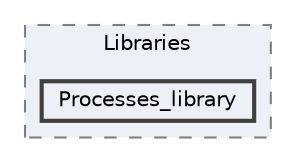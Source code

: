 digraph "src/Libraries/Processes_library"
{
 // LATEX_PDF_SIZE
  bgcolor="transparent";
  edge [fontname=Helvetica,fontsize=10,labelfontname=Helvetica,labelfontsize=10];
  node [fontname=Helvetica,fontsize=10,shape=box,height=0.2,width=0.4];
  compound=true
  subgraph clusterdir_a5e53cdfc4dc3e34218e25b9dcddbbe5 {
    graph [ bgcolor="#edf0f7", pencolor="grey50", label="Libraries", fontname=Helvetica,fontsize=10 style="filled,dashed", URL="dir_a5e53cdfc4dc3e34218e25b9dcddbbe5.html",tooltip=""]
  dir_52b50584d9ae756f940ebee2f160555a [label="Processes_library", fillcolor="#edf0f7", color="grey25", style="filled,bold", URL="dir_52b50584d9ae756f940ebee2f160555a.html",tooltip=""];
  }
}
